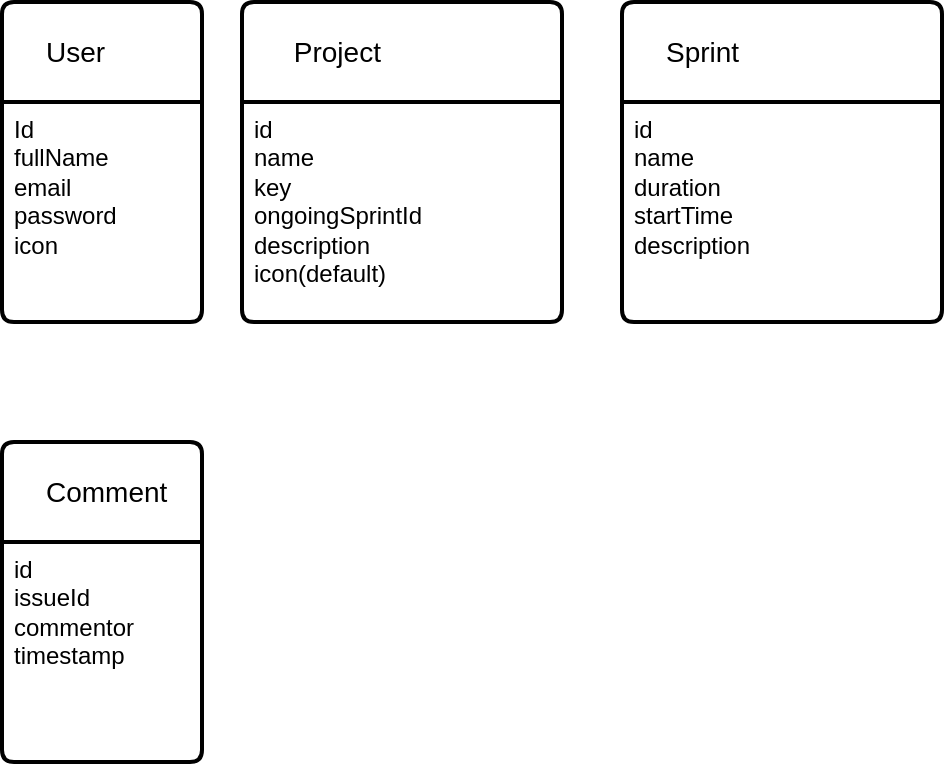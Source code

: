 <mxfile version="21.2.9" type="github">
  <diagram name="Page-1" id="hYXTnanG5P5eI5aRu3JL">
    <mxGraphModel dx="1050" dy="581" grid="1" gridSize="10" guides="1" tooltips="1" connect="1" arrows="1" fold="1" page="1" pageScale="1" pageWidth="827" pageHeight="1169" math="0" shadow="0">
      <root>
        <mxCell id="0" />
        <mxCell id="1" parent="0" />
        <mxCell id="0CcHJ5xWRyJ15fwOYRmY-2" value="User" style="swimlane;childLayout=stackLayout;horizontal=1;startSize=50;horizontalStack=0;rounded=1;fontSize=14;fontStyle=0;strokeWidth=2;resizeParent=0;resizeLast=1;shadow=0;dashed=0;align=left;arcSize=4;whiteSpace=wrap;html=1;spacing=22;" vertex="1" parent="1">
          <mxGeometry x="80" y="90" width="100" height="160" as="geometry" />
        </mxCell>
        <mxCell id="0CcHJ5xWRyJ15fwOYRmY-3" value="&lt;font style=&quot;font-size: 12px;&quot;&gt;Id&lt;br&gt;fullName&lt;/font&gt;&lt;div&gt;&lt;font style=&quot;font-size: 12px;&quot;&gt;email&lt;/font&gt;&lt;/div&gt;&lt;div&gt;&lt;font style=&quot;font-size: 12px;&quot;&gt;password&lt;/font&gt;&lt;/div&gt;&lt;div&gt;&lt;font style=&quot;font-size: 12px;&quot;&gt;icon&lt;/font&gt;&lt;/div&gt;" style="align=left;strokeColor=none;fillColor=none;spacingLeft=4;fontSize=12;verticalAlign=top;resizable=0;rotatable=0;part=1;html=1;" vertex="1" parent="0CcHJ5xWRyJ15fwOYRmY-2">
          <mxGeometry y="50" width="100" height="110" as="geometry" />
        </mxCell>
        <mxCell id="DwZ5_GJJqSC1Awh1ZbFu-1" value="&lt;span id=&quot;docs-internal-guid-b362fcdb-7fff-917d-6e88-48ba830d9adc&quot;&gt;&amp;nbsp;Project&lt;/span&gt;" style="swimlane;childLayout=stackLayout;horizontal=1;startSize=50;horizontalStack=0;rounded=1;fontSize=14;fontStyle=0;strokeWidth=2;resizeParent=0;resizeLast=1;shadow=0;dashed=0;align=left;arcSize=4;whiteSpace=wrap;html=1;spacing=22;" vertex="1" parent="1">
          <mxGeometry x="200" y="90" width="160" height="160" as="geometry" />
        </mxCell>
        <mxCell id="DwZ5_GJJqSC1Awh1ZbFu-2" value="&lt;span style=&quot;background-color: initial;&quot;&gt;id&lt;br&gt;name&lt;br&gt;key&lt;br&gt;&lt;/span&gt;&lt;div&gt;ongoingSprintId&lt;/div&gt;&lt;div&gt;description&lt;/div&gt;&lt;div&gt;icon(default)&lt;/div&gt;&lt;div&gt;&lt;br&gt;&lt;/div&gt;" style="align=left;strokeColor=none;fillColor=none;spacingLeft=4;fontSize=12;verticalAlign=top;resizable=0;rotatable=0;part=1;html=1;" vertex="1" parent="DwZ5_GJJqSC1Awh1ZbFu-1">
          <mxGeometry y="50" width="160" height="110" as="geometry" />
        </mxCell>
        <mxCell id="DwZ5_GJJqSC1Awh1ZbFu-4" value="&lt;span id=&quot;docs-internal-guid-b362fcdb-7fff-917d-6e88-48ba830d9adc&quot;&gt;Sprint&lt;/span&gt;" style="swimlane;childLayout=stackLayout;horizontal=1;startSize=50;horizontalStack=0;rounded=1;fontSize=14;fontStyle=0;strokeWidth=2;resizeParent=0;resizeLast=1;shadow=0;dashed=0;align=left;arcSize=4;whiteSpace=wrap;html=1;spacing=22;" vertex="1" parent="1">
          <mxGeometry x="390" y="90" width="160" height="160" as="geometry" />
        </mxCell>
        <mxCell id="DwZ5_GJJqSC1Awh1ZbFu-5" value="&lt;span style=&quot;background-color: initial;&quot;&gt;id&lt;br&gt;name&lt;br&gt;&lt;/span&gt;&lt;span style=&quot;background-color: initial;&quot;&gt;duration&lt;br&gt;&lt;/span&gt;&lt;span style=&quot;background-color: initial;&quot;&gt;startTime &lt;br&gt;description&lt;br&gt;&lt;/span&gt;&lt;div&gt;&lt;br&gt;&lt;/div&gt;" style="align=left;strokeColor=none;fillColor=none;spacingLeft=4;fontSize=12;verticalAlign=top;resizable=0;rotatable=0;part=1;html=1;" vertex="1" parent="DwZ5_GJJqSC1Awh1ZbFu-4">
          <mxGeometry y="50" width="160" height="110" as="geometry" />
        </mxCell>
        <mxCell id="0CcHJ5xWRyJ15fwOYRmY-7" value="Comment" style="swimlane;childLayout=stackLayout;horizontal=1;startSize=50;horizontalStack=0;rounded=1;fontSize=14;fontStyle=0;strokeWidth=2;resizeParent=0;resizeLast=1;shadow=0;dashed=0;align=left;arcSize=4;whiteSpace=wrap;html=1;spacing=22;" vertex="1" parent="1">
          <mxGeometry x="80" y="310" width="100" height="160" as="geometry" />
        </mxCell>
        <mxCell id="0CcHJ5xWRyJ15fwOYRmY-8" value="&lt;div&gt;id&lt;/div&gt;&lt;div&gt;issueId&lt;/div&gt;&lt;div&gt;commentor&lt;/div&gt;&lt;div&gt;timestamp&lt;/div&gt;" style="align=left;strokeColor=none;fillColor=none;spacingLeft=4;fontSize=12;verticalAlign=top;resizable=0;rotatable=0;part=1;html=1;" vertex="1" parent="0CcHJ5xWRyJ15fwOYRmY-7">
          <mxGeometry y="50" width="100" height="110" as="geometry" />
        </mxCell>
      </root>
    </mxGraphModel>
  </diagram>
</mxfile>
